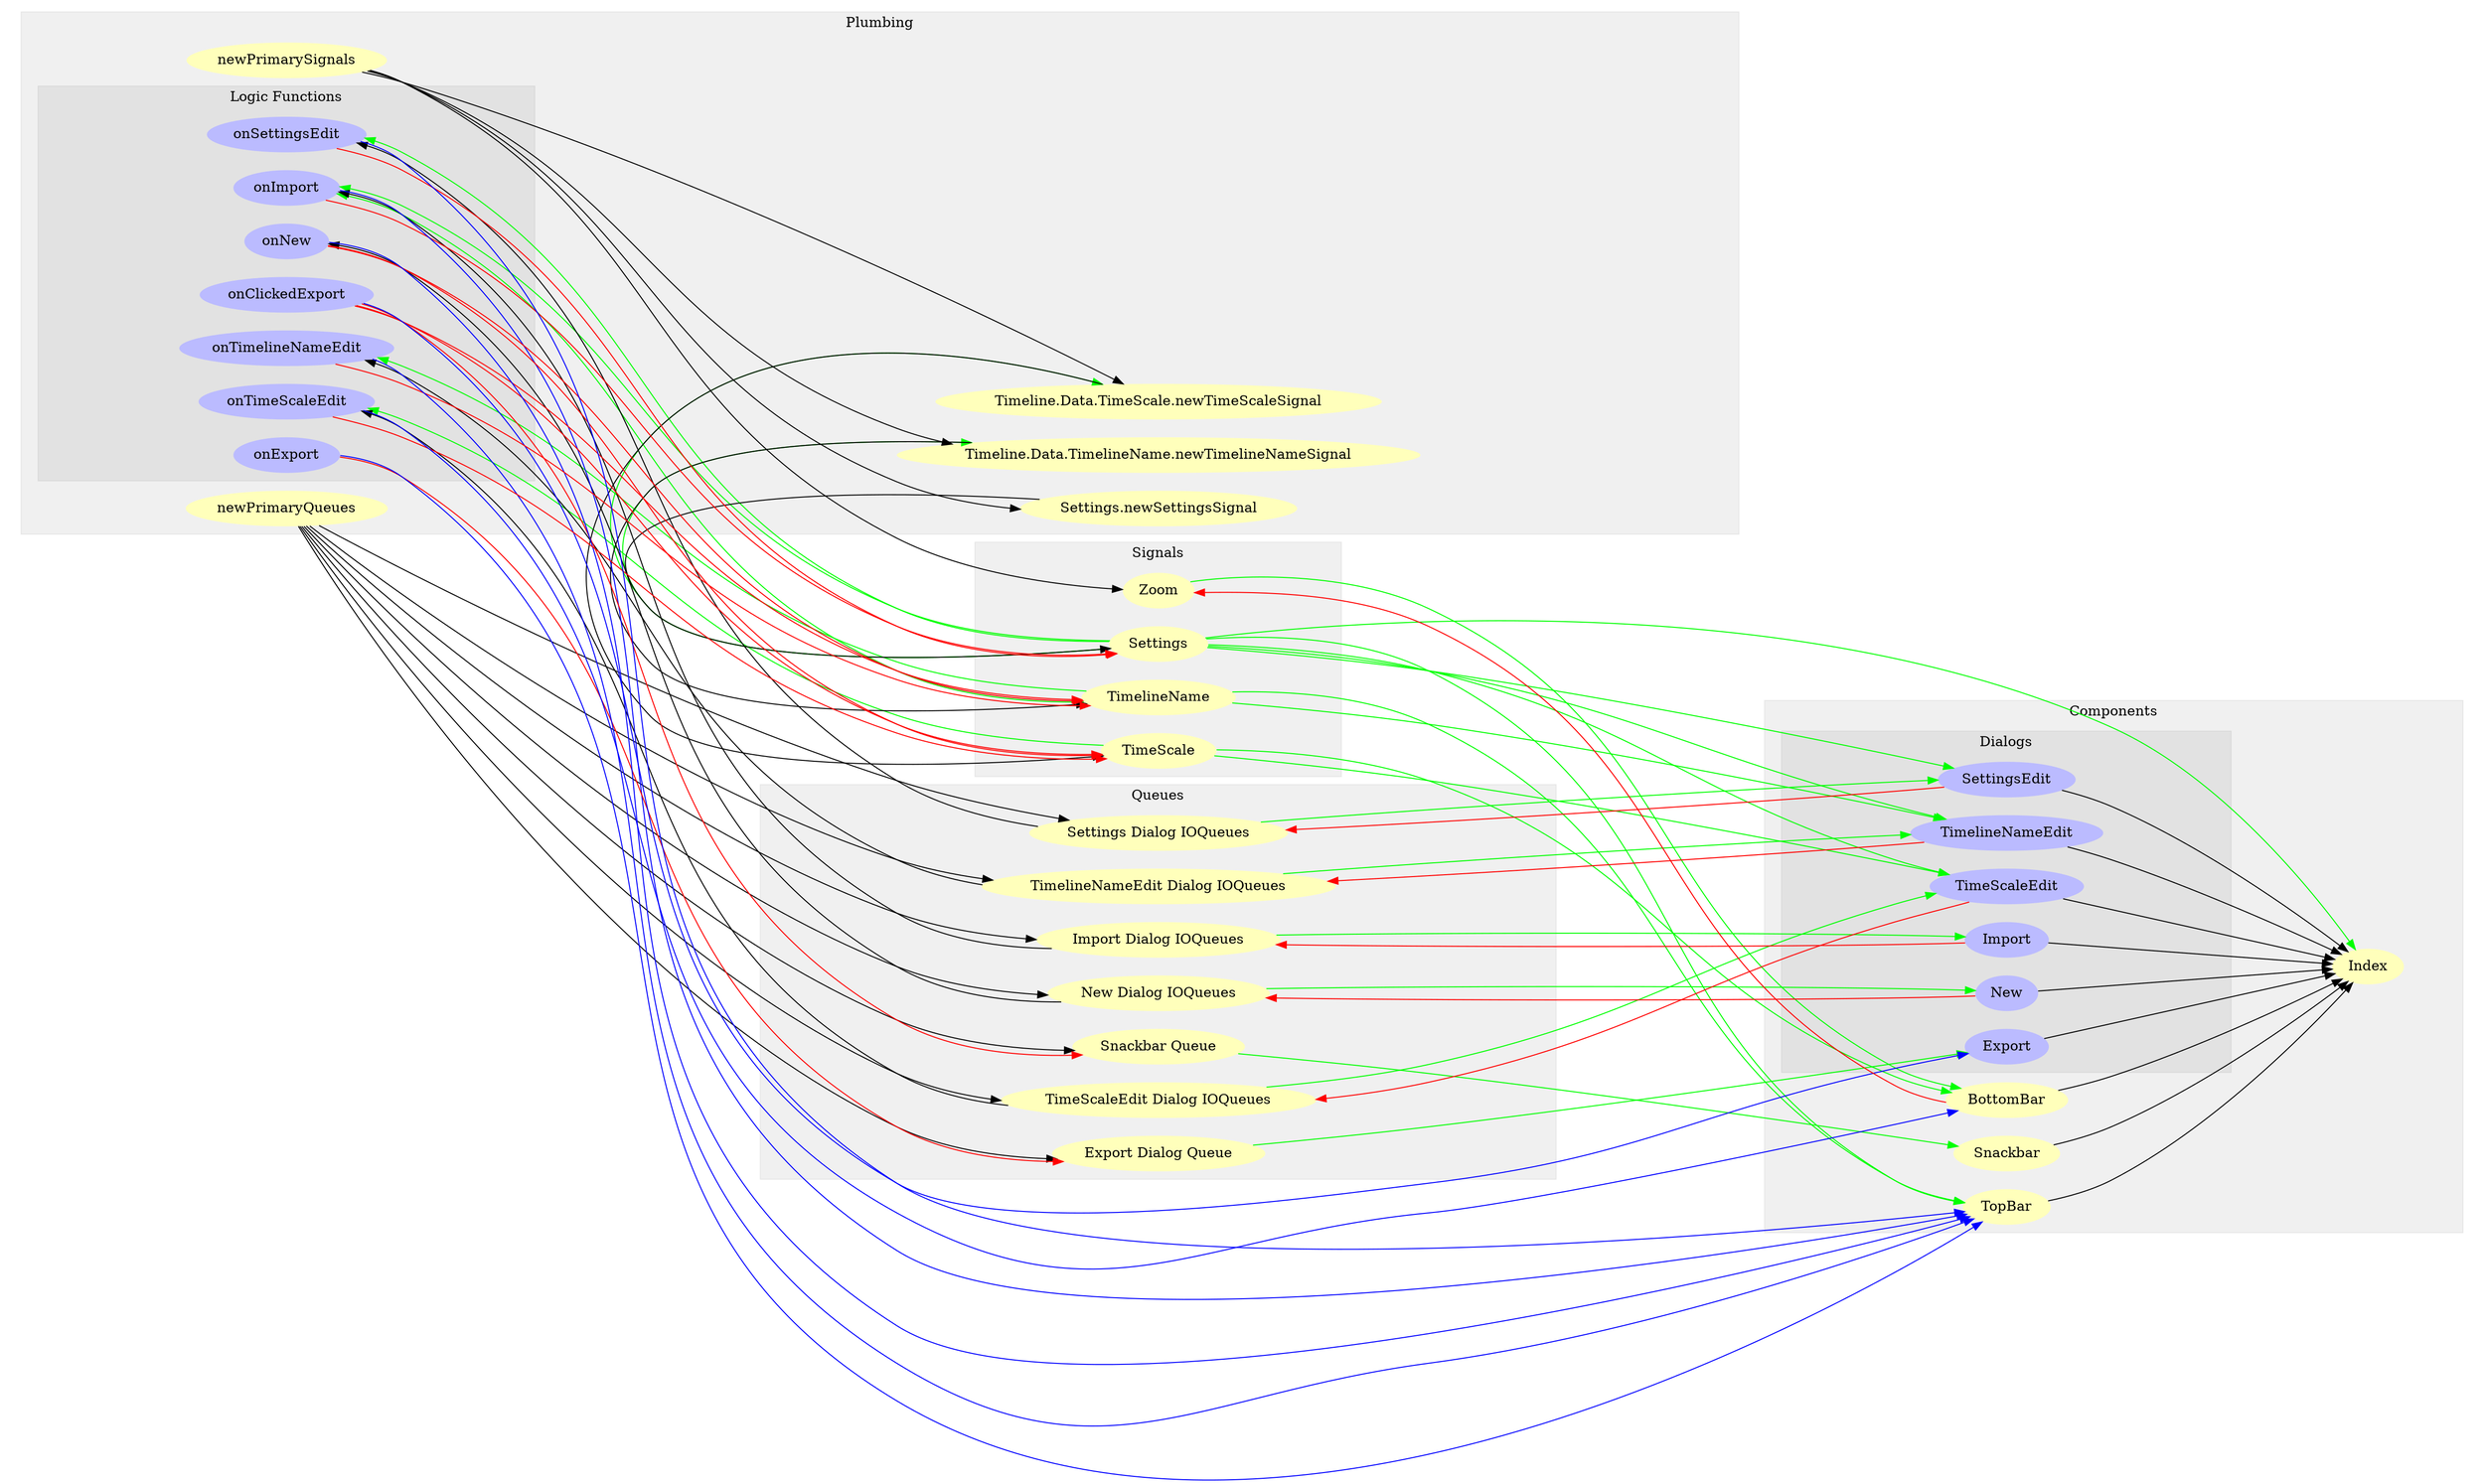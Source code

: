 digraph SignalsAndQueues {
  ratio="0.5";
  rankdir="LR";

  subgraph cluster_1 {
    label="Signals";
    color="#0000000F";
    style="filled";
    settingsSignal[label="Settings",style="filled",fillcolor="#ffffbb",penwidth="0"];
    timelineNameSignal[label="TimelineName",style="filled",fillcolor="#ffffbb",penwidth="0"];
    timeScaleSignal[label="TimeScale",style="filled",fillcolor="#ffffbb",penwidth="0"];
    zoomSignal[label="Zoom",style="filled",fillcolor="#ffffbb",penwidth="0"];
  }

  subgraph cluster_2 {
    label="Queues";
    color="#0000000F";
    style="filled";
    importQueues[label="Import Dialog IOQueues",style="filled",fillcolor="#ffffbb",penwidth="0"];
    exportQueue[label="Export Dialog Queue",style="filled",fillcolor="#ffffbb",penwidth="0"];
    newQueues[label="New Dialog IOQueues",style="filled",fillcolor="#ffffbb",penwidth="0"];
    settingsEditQueues[label="Settings Dialog IOQueues",style="filled",fillcolor="#ffffbb",penwidth="0"];
    timelineNameEditQueues[label="TimelineNameEdit Dialog IOQueues",style="filled",fillcolor="#ffffbb",penwidth="0"];
    timeScaleEditQueues[label="TimeScaleEdit Dialog IOQueues",style="filled",fillcolor="#ffffbb",penwidth="0"];
    snackbarQueue[label="Snackbar Queue",style="filled",fillcolor="#ffffbb",penwidth="0"];
  }

  subgraph cluster_3 {
    label="Plumbing";
    color="#0000000F";
    style="filled";
    newSettingsSignal[label="Settings.newSettingsSignal",style="filled",fillcolor="#ffffbb",penwidth="0"];
    newTimelineNameSignal[label="Timeline.Data.TimelineName.newTimelineNameSignal",style="filled",fillcolor="#ffffbb",penwidth="0"];
    newTimeScaleSignal[label="Timeline.Data.TimeScale.newTimeScaleSignal",style="filled",fillcolor="#ffffbb",penwidth="0"];
    newPrimarySignals[label="newPrimarySignals",style="filled",fillcolor="#ffffbb",penwidth="0"];
    newPrimaryQueues[label="newPrimaryQueues",style="filled",fillcolor="#ffffbb",penwidth="0"];

    subgraph cluster_4 {
      label="Logic Functions";
      color="#0000000F";
      style="filled";
      onImport[label="onImport",style="filled",fillcolor="#bbbbff",penwidth="0"];
      onExport[label="onExport",style="filled",fillcolor="#bbbbff",penwidth="0"];
      onClickedExport[label="onClickedExport",style="filled",fillcolor="#bbbbff",penwidth="0"];
      onNew[label="onNew",style="filled",fillcolor="#bbbbff",penwidth="0"];
      onTimelineNameEdit[label="onTimelineNameEdit",style="filled",fillcolor="#bbbbff",penwidth="0"];
      onTimeScaleEdit[label="onTimeScaleEdit",style="filled",fillcolor="#bbbbff",penwidth="0"];
      onSettingsEdit[label="onSettingsEdit",style="filled",fillcolor="#bbbbff",penwidth="0"];
    }
  }

  subgraph cluster_5 {
    label="Components";
    color="#0000000F";
    style="filled";
    compIndex[label="Index",style="filled",fillcolor="#ffffbb",penwidth="0"];
    compTopBar[label="TopBar",style="filled",fillcolor="#ffffbb",penwidth="0"];
    compBottomBar[label="BottomBar",style="filled",fillcolor="#ffffbb",penwidth="0"];
    compSnackbar[label="Snackbar",style="filled",fillcolor="#ffffbb",penwidth="0"];
    subgraph cluster_6 {
      label="Dialogs";
      color="#0000000F";
      style="filled";
      compDialImport[label="Import",style="filled",fillcolor="#bbbbff",penwidth="0"];
      compDialExport[label="Export",style="filled",fillcolor="#bbbbff",penwidth="0"];
      compDialNew[label="New",style="filled",fillcolor="#bbbbff",penwidth="0"];
      compDialTimelineNameEdit[label="TimelineNameEdit",style="filled",fillcolor="#bbbbff",penwidth="0"];
      compDialTimeScaleEdit[label="TimeScaleEdit",style="filled",fillcolor="#bbbbff",penwidth="0"];
      compDialSettingsEdit[label="SettingsEdit",style="filled",fillcolor="#bbbbff",penwidth="0"];
    }
  }

  // Signal creation - destination is end of creation
  newSettingsSignal -> settingsSignal;
  settingsSignal -> newTimelineNameSignal[color="#00FF00"];
  settingsSignal -> newTimeScaleSignal[color="#00FF00"];
  newTimelineNameSignal -> timelineNameSignal;
  newTimeScaleSignal -> timeScaleSignal;

  newPrimarySignals -> newSettingsSignal;
  newPrimarySignals -> newTimelineNameSignal;
  newPrimarySignals -> newTimeScaleSignal;
  newPrimarySignals -> zoomSignal;

  // Queue creation - destination is end of creation
  newPrimaryQueues -> importQueues;
  newPrimaryQueues -> exportQueue;
  newPrimaryQueues -> newQueues;
  newPrimaryQueues -> settingsEditQueues;
  newPrimaryQueues -> timelineNameEditQueues;
  newPrimaryQueues -> timeScaleEditQueues;
  newPrimaryQueues -> snackbarQueue;

  // Logic Functions - destination is the user
  importQueues -> onImport;
  timelineNameSignal -> onImport[color="#00FF00"];
  onImport -> settingsSignal[color="#FF0000"];
  settingsSignal -> onImport[color="#00FF00"];

  onExport -> exportQueue[color="#FF0000"];

  onClickedExport -> snackbarQueue[color="#FF0000"];
  onClickedExport -> timelineNameSignal[color="#FF0000"];
  onClickedExport -> timeScaleSignal[color="#FF0000"];

  newQueues -> onNew;
  onNew -> timeScaleSignal[color="#FF0000"];
  onNew -> timelineNameSignal[color="#FF0000"];

  timelineNameEditQueues -> onTimelineNameEdit;
  onTimelineNameEdit -> timelineNameSignal[color="#FF0000"];
  timelineNameSignal -> onTimelineNameEdit[color="#00FF00"];

  timeScaleEditQueues -> onTimeScaleEdit;
  onTimeScaleEdit -> timeScaleSignal[color="#FF0000"];
  timeScaleSignal -> onTimeScaleEdit[color="#00FF00"];

  settingsEditQueues -> onSettingsEdit;
  onSettingsEdit -> settingsSignal[color="#FF0000"];
  settingsSignal -> onSettingsEdit[color="#00FF00"];

  // Components - destination is the user
  importQueues -> compDialImport[color="#00FF00"];
  compDialImport -> importQueues[color="#FF0000"];

  onClickedExport -> compDialExport[color="#0000FF"];
  exportQueue -> compDialExport[color="#00FF00"];

  newQueues -> compDialNew[color="#00FF00"];
  compDialNew -> newQueues[color="#FF0000"];

  settingsSignal -> compDialSettingsEdit[color="#00FF00"];
  settingsEditQueues -> compDialSettingsEdit[color="#00FF00"];
  compDialSettingsEdit -> settingsEditQueues[color="#FF0000"];

  timeScaleSignal -> compDialTimeScaleEdit[color="#00FF00"];
  settingsSignal -> compDialTimeScaleEdit[color="#00FF00"];
  timeScaleEditQueues -> compDialTimeScaleEdit[color="#00FF00"];
  compDialTimeScaleEdit -> timeScaleEditQueues[color="#FF0000"];

  timelineNameSignal -> compDialTimelineNameEdit[color="#00FF00"];
  settingsSignal -> compDialTimelineNameEdit[color="#00FF00"];
  timelineNameEditQueues -> compDialTimelineNameEdit[color="#00FF00"];
  compDialTimelineNameEdit -> timelineNameEditQueues[color="#FF0000"];

  onImport -> compTopBar[color="#0000FF"];
  onExport -> compTopBar[color="#0000FF"];
  onNew -> compTopBar[color="#0000FF"];
  onTimelineNameEdit -> compTopBar[color="#0000FF"];
  onSettingsEdit -> compTopBar[color="#0000FF"];
  timelineNameSignal -> compTopBar[color="#00FF00"];
  settingsSignal -> compTopBar[color="#00FF00"];

  onTimeScaleEdit -> compBottomBar[color="#0000FF"];
  compBottomBar -> zoomSignal[color="#FF0000"];
  zoomSignal -> compBottomBar[color="#00FF00"];
  timeScaleSignal -> compBottomBar[color="#00FF00"];

  snackbarQueue -> compSnackbar[color="#00FF00"];

  settingsSignal -> compIndex[color="#00FF00"];
  compTopBar -> compIndex;
  compBottomBar -> compIndex;
  compSnackbar -> compIndex;
  compDialImport -> compIndex;
  compDialExport -> compIndex;
  compDialNew -> compIndex;
  compDialTimelineNameEdit -> compIndex;
  compDialTimeScaleEdit -> compIndex;
  compDialSettingsEdit -> compIndex;
}
